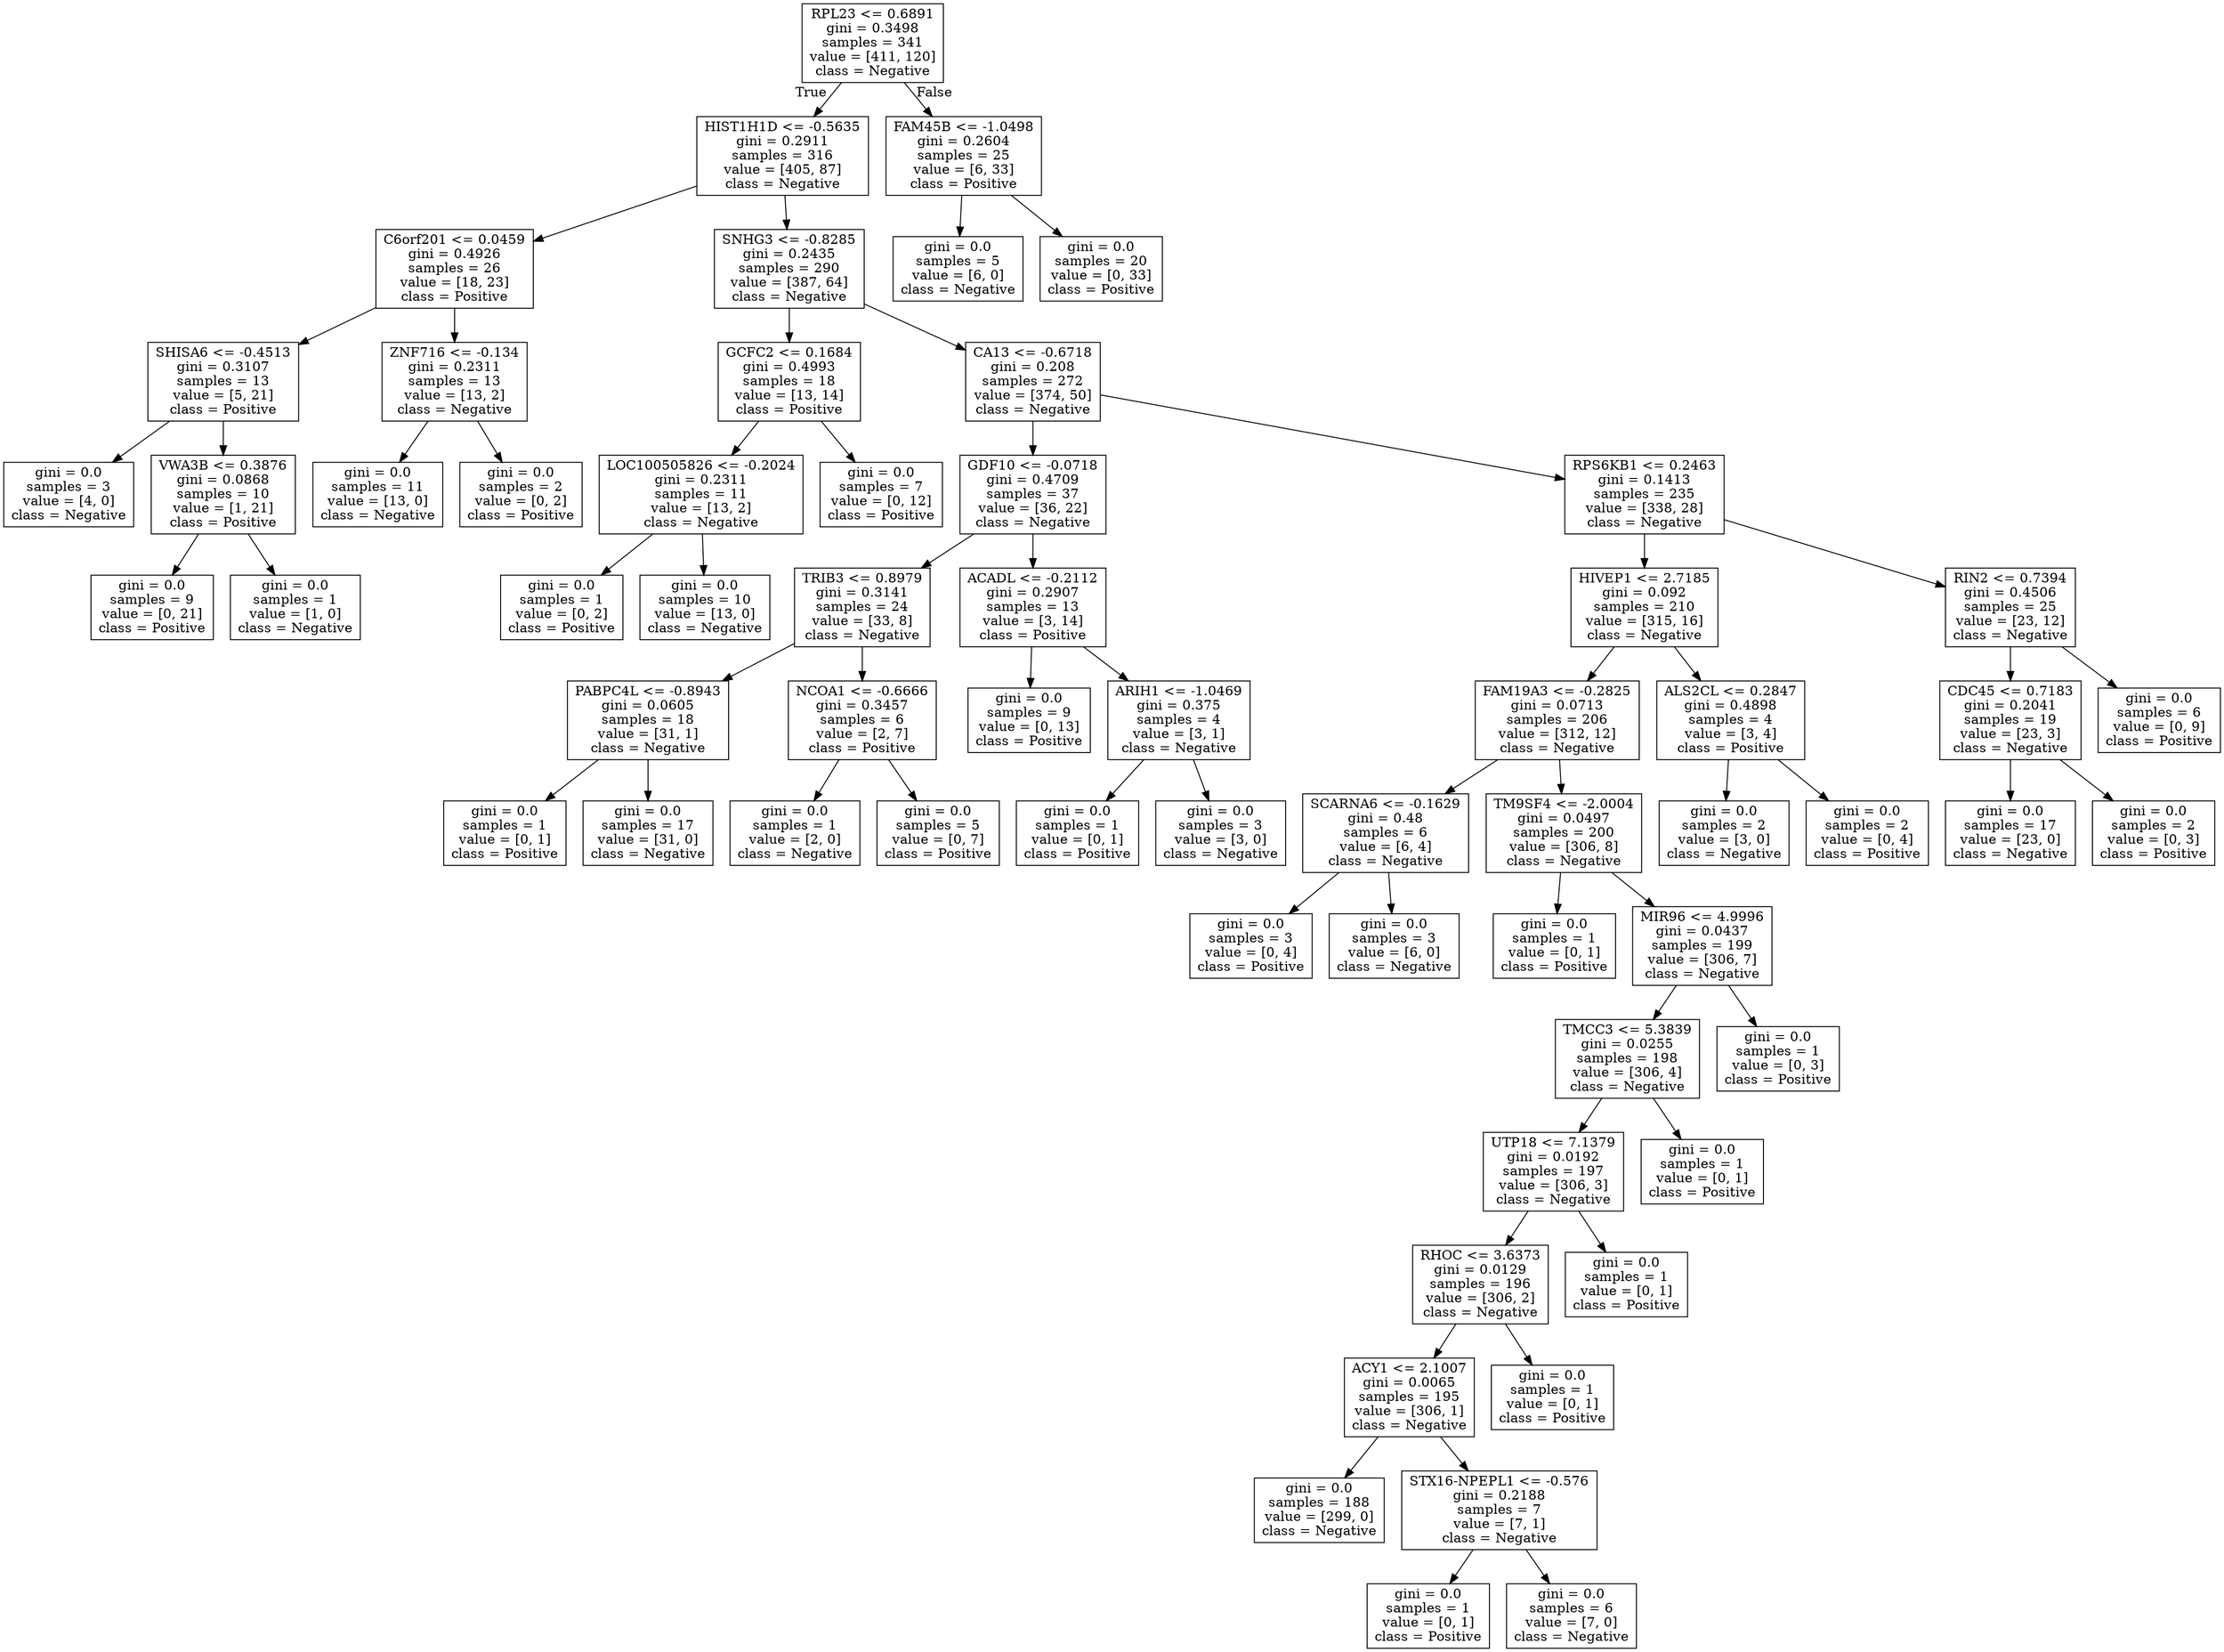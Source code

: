 digraph Tree {
node [shape=box] ;
0 [label="RPL23 <= 0.6891\ngini = 0.3498\nsamples = 341\nvalue = [411, 120]\nclass = Negative"] ;
1 [label="HIST1H1D <= -0.5635\ngini = 0.2911\nsamples = 316\nvalue = [405, 87]\nclass = Negative"] ;
0 -> 1 [labeldistance=2.5, labelangle=45, headlabel="True"] ;
2 [label="C6orf201 <= 0.0459\ngini = 0.4926\nsamples = 26\nvalue = [18, 23]\nclass = Positive"] ;
1 -> 2 ;
3 [label="SHISA6 <= -0.4513\ngini = 0.3107\nsamples = 13\nvalue = [5, 21]\nclass = Positive"] ;
2 -> 3 ;
4 [label="gini = 0.0\nsamples = 3\nvalue = [4, 0]\nclass = Negative"] ;
3 -> 4 ;
5 [label="VWA3B <= 0.3876\ngini = 0.0868\nsamples = 10\nvalue = [1, 21]\nclass = Positive"] ;
3 -> 5 ;
6 [label="gini = 0.0\nsamples = 9\nvalue = [0, 21]\nclass = Positive"] ;
5 -> 6 ;
7 [label="gini = 0.0\nsamples = 1\nvalue = [1, 0]\nclass = Negative"] ;
5 -> 7 ;
8 [label="ZNF716 <= -0.134\ngini = 0.2311\nsamples = 13\nvalue = [13, 2]\nclass = Negative"] ;
2 -> 8 ;
9 [label="gini = 0.0\nsamples = 11\nvalue = [13, 0]\nclass = Negative"] ;
8 -> 9 ;
10 [label="gini = 0.0\nsamples = 2\nvalue = [0, 2]\nclass = Positive"] ;
8 -> 10 ;
11 [label="SNHG3 <= -0.8285\ngini = 0.2435\nsamples = 290\nvalue = [387, 64]\nclass = Negative"] ;
1 -> 11 ;
12 [label="GCFC2 <= 0.1684\ngini = 0.4993\nsamples = 18\nvalue = [13, 14]\nclass = Positive"] ;
11 -> 12 ;
13 [label="LOC100505826 <= -0.2024\ngini = 0.2311\nsamples = 11\nvalue = [13, 2]\nclass = Negative"] ;
12 -> 13 ;
14 [label="gini = 0.0\nsamples = 1\nvalue = [0, 2]\nclass = Positive"] ;
13 -> 14 ;
15 [label="gini = 0.0\nsamples = 10\nvalue = [13, 0]\nclass = Negative"] ;
13 -> 15 ;
16 [label="gini = 0.0\nsamples = 7\nvalue = [0, 12]\nclass = Positive"] ;
12 -> 16 ;
17 [label="CA13 <= -0.6718\ngini = 0.208\nsamples = 272\nvalue = [374, 50]\nclass = Negative"] ;
11 -> 17 ;
18 [label="GDF10 <= -0.0718\ngini = 0.4709\nsamples = 37\nvalue = [36, 22]\nclass = Negative"] ;
17 -> 18 ;
19 [label="TRIB3 <= 0.8979\ngini = 0.3141\nsamples = 24\nvalue = [33, 8]\nclass = Negative"] ;
18 -> 19 ;
20 [label="PABPC4L <= -0.8943\ngini = 0.0605\nsamples = 18\nvalue = [31, 1]\nclass = Negative"] ;
19 -> 20 ;
21 [label="gini = 0.0\nsamples = 1\nvalue = [0, 1]\nclass = Positive"] ;
20 -> 21 ;
22 [label="gini = 0.0\nsamples = 17\nvalue = [31, 0]\nclass = Negative"] ;
20 -> 22 ;
23 [label="NCOA1 <= -0.6666\ngini = 0.3457\nsamples = 6\nvalue = [2, 7]\nclass = Positive"] ;
19 -> 23 ;
24 [label="gini = 0.0\nsamples = 1\nvalue = [2, 0]\nclass = Negative"] ;
23 -> 24 ;
25 [label="gini = 0.0\nsamples = 5\nvalue = [0, 7]\nclass = Positive"] ;
23 -> 25 ;
26 [label="ACADL <= -0.2112\ngini = 0.2907\nsamples = 13\nvalue = [3, 14]\nclass = Positive"] ;
18 -> 26 ;
27 [label="gini = 0.0\nsamples = 9\nvalue = [0, 13]\nclass = Positive"] ;
26 -> 27 ;
28 [label="ARIH1 <= -1.0469\ngini = 0.375\nsamples = 4\nvalue = [3, 1]\nclass = Negative"] ;
26 -> 28 ;
29 [label="gini = 0.0\nsamples = 1\nvalue = [0, 1]\nclass = Positive"] ;
28 -> 29 ;
30 [label="gini = 0.0\nsamples = 3\nvalue = [3, 0]\nclass = Negative"] ;
28 -> 30 ;
31 [label="RPS6KB1 <= 0.2463\ngini = 0.1413\nsamples = 235\nvalue = [338, 28]\nclass = Negative"] ;
17 -> 31 ;
32 [label="HIVEP1 <= 2.7185\ngini = 0.092\nsamples = 210\nvalue = [315, 16]\nclass = Negative"] ;
31 -> 32 ;
33 [label="FAM19A3 <= -0.2825\ngini = 0.0713\nsamples = 206\nvalue = [312, 12]\nclass = Negative"] ;
32 -> 33 ;
34 [label="SCARNA6 <= -0.1629\ngini = 0.48\nsamples = 6\nvalue = [6, 4]\nclass = Negative"] ;
33 -> 34 ;
35 [label="gini = 0.0\nsamples = 3\nvalue = [0, 4]\nclass = Positive"] ;
34 -> 35 ;
36 [label="gini = 0.0\nsamples = 3\nvalue = [6, 0]\nclass = Negative"] ;
34 -> 36 ;
37 [label="TM9SF4 <= -2.0004\ngini = 0.0497\nsamples = 200\nvalue = [306, 8]\nclass = Negative"] ;
33 -> 37 ;
38 [label="gini = 0.0\nsamples = 1\nvalue = [0, 1]\nclass = Positive"] ;
37 -> 38 ;
39 [label="MIR96 <= 4.9996\ngini = 0.0437\nsamples = 199\nvalue = [306, 7]\nclass = Negative"] ;
37 -> 39 ;
40 [label="TMCC3 <= 5.3839\ngini = 0.0255\nsamples = 198\nvalue = [306, 4]\nclass = Negative"] ;
39 -> 40 ;
41 [label="UTP18 <= 7.1379\ngini = 0.0192\nsamples = 197\nvalue = [306, 3]\nclass = Negative"] ;
40 -> 41 ;
42 [label="RHOC <= 3.6373\ngini = 0.0129\nsamples = 196\nvalue = [306, 2]\nclass = Negative"] ;
41 -> 42 ;
43 [label="ACY1 <= 2.1007\ngini = 0.0065\nsamples = 195\nvalue = [306, 1]\nclass = Negative"] ;
42 -> 43 ;
44 [label="gini = 0.0\nsamples = 188\nvalue = [299, 0]\nclass = Negative"] ;
43 -> 44 ;
45 [label="STX16-NPEPL1 <= -0.576\ngini = 0.2188\nsamples = 7\nvalue = [7, 1]\nclass = Negative"] ;
43 -> 45 ;
46 [label="gini = 0.0\nsamples = 1\nvalue = [0, 1]\nclass = Positive"] ;
45 -> 46 ;
47 [label="gini = 0.0\nsamples = 6\nvalue = [7, 0]\nclass = Negative"] ;
45 -> 47 ;
48 [label="gini = 0.0\nsamples = 1\nvalue = [0, 1]\nclass = Positive"] ;
42 -> 48 ;
49 [label="gini = 0.0\nsamples = 1\nvalue = [0, 1]\nclass = Positive"] ;
41 -> 49 ;
50 [label="gini = 0.0\nsamples = 1\nvalue = [0, 1]\nclass = Positive"] ;
40 -> 50 ;
51 [label="gini = 0.0\nsamples = 1\nvalue = [0, 3]\nclass = Positive"] ;
39 -> 51 ;
52 [label="ALS2CL <= 0.2847\ngini = 0.4898\nsamples = 4\nvalue = [3, 4]\nclass = Positive"] ;
32 -> 52 ;
53 [label="gini = 0.0\nsamples = 2\nvalue = [3, 0]\nclass = Negative"] ;
52 -> 53 ;
54 [label="gini = 0.0\nsamples = 2\nvalue = [0, 4]\nclass = Positive"] ;
52 -> 54 ;
55 [label="RIN2 <= 0.7394\ngini = 0.4506\nsamples = 25\nvalue = [23, 12]\nclass = Negative"] ;
31 -> 55 ;
56 [label="CDC45 <= 0.7183\ngini = 0.2041\nsamples = 19\nvalue = [23, 3]\nclass = Negative"] ;
55 -> 56 ;
57 [label="gini = 0.0\nsamples = 17\nvalue = [23, 0]\nclass = Negative"] ;
56 -> 57 ;
58 [label="gini = 0.0\nsamples = 2\nvalue = [0, 3]\nclass = Positive"] ;
56 -> 58 ;
59 [label="gini = 0.0\nsamples = 6\nvalue = [0, 9]\nclass = Positive"] ;
55 -> 59 ;
60 [label="FAM45B <= -1.0498\ngini = 0.2604\nsamples = 25\nvalue = [6, 33]\nclass = Positive"] ;
0 -> 60 [labeldistance=2.5, labelangle=-45, headlabel="False"] ;
61 [label="gini = 0.0\nsamples = 5\nvalue = [6, 0]\nclass = Negative"] ;
60 -> 61 ;
62 [label="gini = 0.0\nsamples = 20\nvalue = [0, 33]\nclass = Positive"] ;
60 -> 62 ;
}